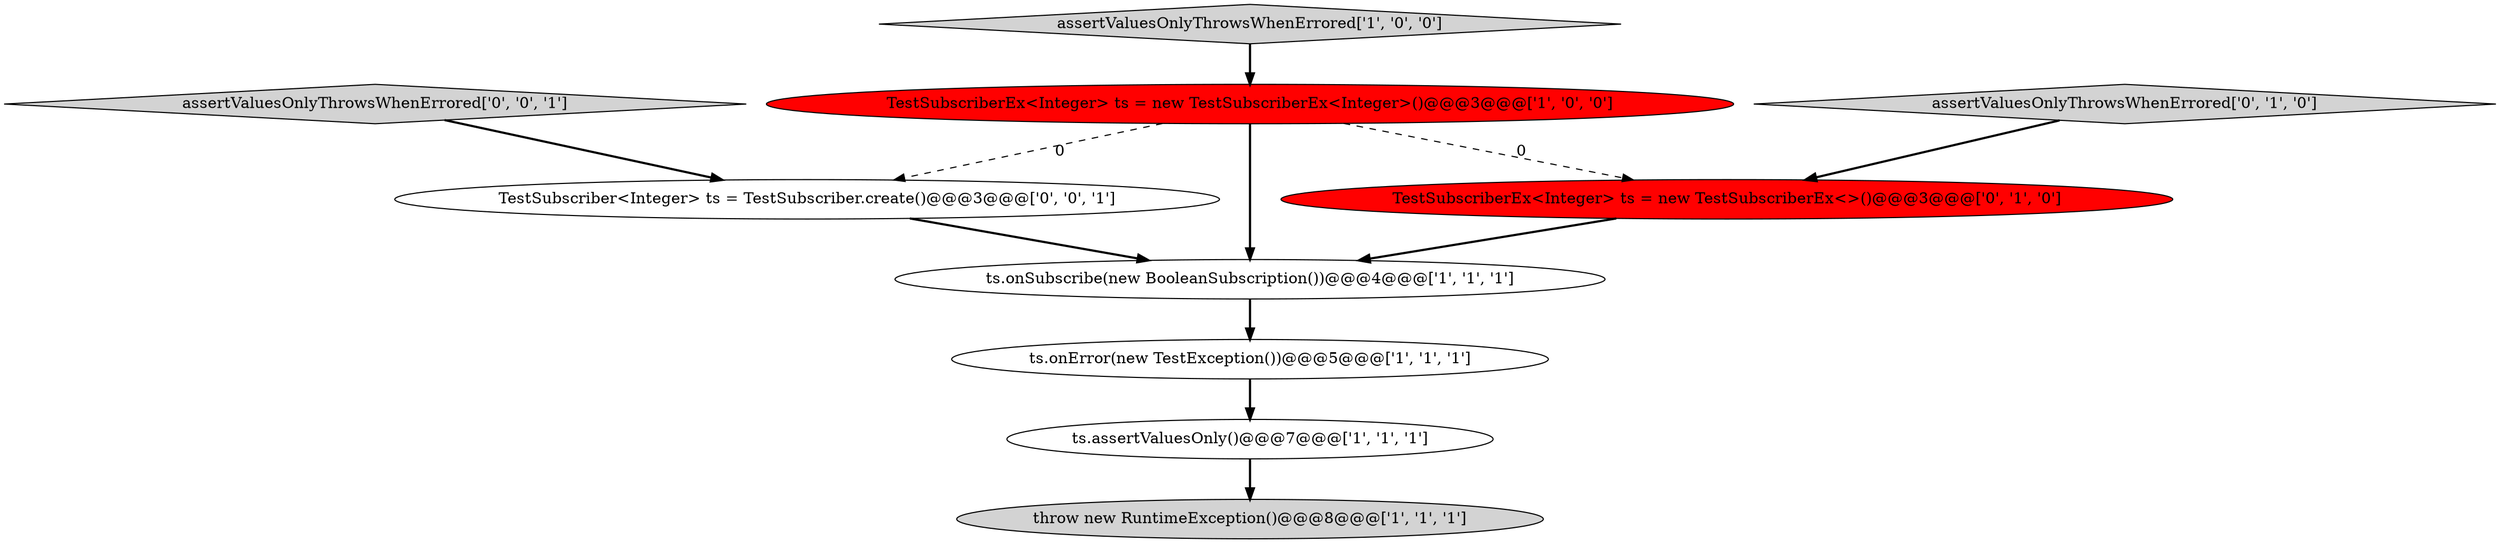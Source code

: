 digraph {
5 [style = filled, label = "ts.onError(new TestException())@@@5@@@['1', '1', '1']", fillcolor = white, shape = ellipse image = "AAA0AAABBB1BBB"];
4 [style = filled, label = "assertValuesOnlyThrowsWhenErrored['1', '0', '0']", fillcolor = lightgray, shape = diamond image = "AAA0AAABBB1BBB"];
8 [style = filled, label = "TestSubscriber<Integer> ts = TestSubscriber.create()@@@3@@@['0', '0', '1']", fillcolor = white, shape = ellipse image = "AAA0AAABBB3BBB"];
0 [style = filled, label = "throw new RuntimeException()@@@8@@@['1', '1', '1']", fillcolor = lightgray, shape = ellipse image = "AAA0AAABBB1BBB"];
6 [style = filled, label = "TestSubscriberEx<Integer> ts = new TestSubscriberEx<>()@@@3@@@['0', '1', '0']", fillcolor = red, shape = ellipse image = "AAA1AAABBB2BBB"];
9 [style = filled, label = "assertValuesOnlyThrowsWhenErrored['0', '0', '1']", fillcolor = lightgray, shape = diamond image = "AAA0AAABBB3BBB"];
2 [style = filled, label = "ts.assertValuesOnly()@@@7@@@['1', '1', '1']", fillcolor = white, shape = ellipse image = "AAA0AAABBB1BBB"];
7 [style = filled, label = "assertValuesOnlyThrowsWhenErrored['0', '1', '0']", fillcolor = lightgray, shape = diamond image = "AAA0AAABBB2BBB"];
1 [style = filled, label = "ts.onSubscribe(new BooleanSubscription())@@@4@@@['1', '1', '1']", fillcolor = white, shape = ellipse image = "AAA0AAABBB1BBB"];
3 [style = filled, label = "TestSubscriberEx<Integer> ts = new TestSubscriberEx<Integer>()@@@3@@@['1', '0', '0']", fillcolor = red, shape = ellipse image = "AAA1AAABBB1BBB"];
1->5 [style = bold, label=""];
8->1 [style = bold, label=""];
6->1 [style = bold, label=""];
4->3 [style = bold, label=""];
3->8 [style = dashed, label="0"];
5->2 [style = bold, label=""];
2->0 [style = bold, label=""];
3->6 [style = dashed, label="0"];
3->1 [style = bold, label=""];
9->8 [style = bold, label=""];
7->6 [style = bold, label=""];
}
